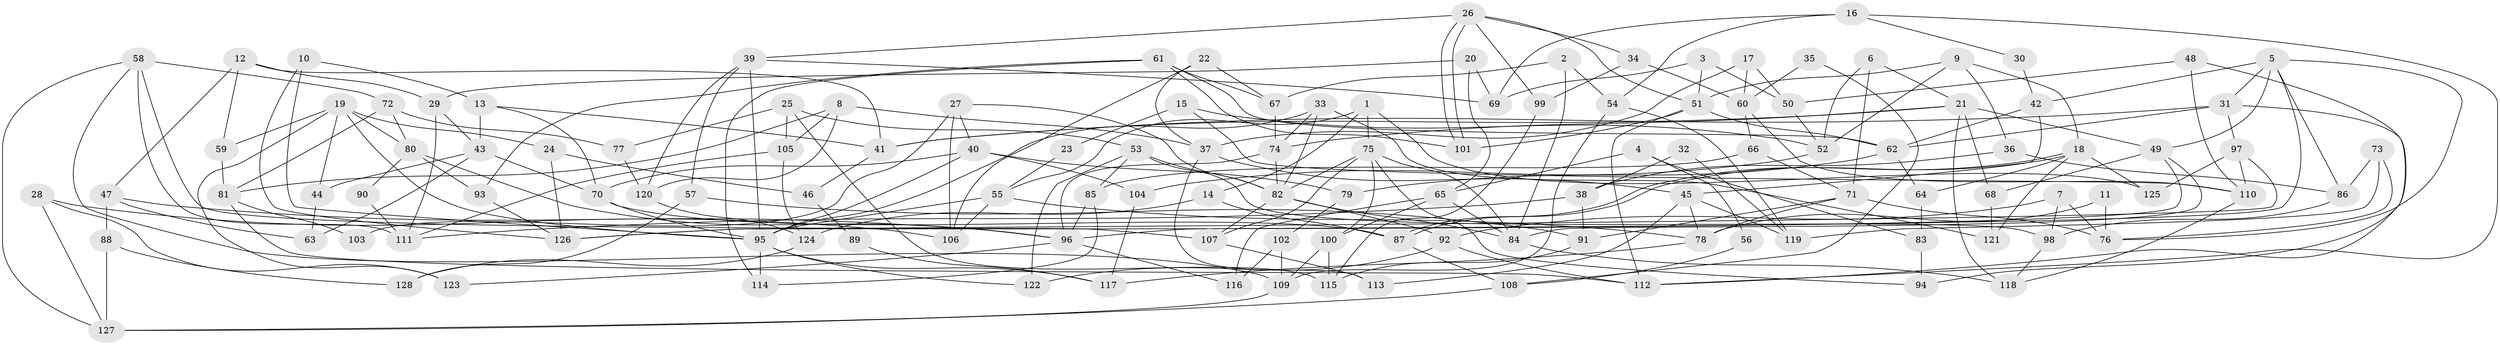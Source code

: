 // coarse degree distribution, {2: 0.0196078431372549, 5: 0.19607843137254902, 4: 0.19607843137254902, 3: 0.17647058823529413, 8: 0.0784313725490196, 6: 0.17647058823529413, 7: 0.058823529411764705, 11: 0.0784313725490196, 10: 0.0196078431372549}
// Generated by graph-tools (version 1.1) at 2025/53/03/04/25 21:53:31]
// undirected, 128 vertices, 256 edges
graph export_dot {
graph [start="1"]
  node [color=gray90,style=filled];
  1;
  2;
  3;
  4;
  5;
  6;
  7;
  8;
  9;
  10;
  11;
  12;
  13;
  14;
  15;
  16;
  17;
  18;
  19;
  20;
  21;
  22;
  23;
  24;
  25;
  26;
  27;
  28;
  29;
  30;
  31;
  32;
  33;
  34;
  35;
  36;
  37;
  38;
  39;
  40;
  41;
  42;
  43;
  44;
  45;
  46;
  47;
  48;
  49;
  50;
  51;
  52;
  53;
  54;
  55;
  56;
  57;
  58;
  59;
  60;
  61;
  62;
  63;
  64;
  65;
  66;
  67;
  68;
  69;
  70;
  71;
  72;
  73;
  74;
  75;
  76;
  77;
  78;
  79;
  80;
  81;
  82;
  83;
  84;
  85;
  86;
  87;
  88;
  89;
  90;
  91;
  92;
  93;
  94;
  95;
  96;
  97;
  98;
  99;
  100;
  101;
  102;
  103;
  104;
  105;
  106;
  107;
  108;
  109;
  110;
  111;
  112;
  113;
  114;
  115;
  116;
  117;
  118;
  119;
  120;
  121;
  122;
  123;
  124;
  125;
  126;
  127;
  128;
  1 -- 55;
  1 -- 125;
  1 -- 14;
  1 -- 75;
  2 -- 54;
  2 -- 67;
  2 -- 84;
  3 -- 50;
  3 -- 51;
  3 -- 69;
  4 -- 83;
  4 -- 65;
  4 -- 56;
  5 -- 96;
  5 -- 49;
  5 -- 31;
  5 -- 42;
  5 -- 76;
  5 -- 86;
  6 -- 71;
  6 -- 21;
  6 -- 52;
  7 -- 76;
  7 -- 92;
  7 -- 98;
  8 -- 105;
  8 -- 81;
  8 -- 37;
  8 -- 120;
  9 -- 51;
  9 -- 18;
  9 -- 36;
  9 -- 52;
  10 -- 126;
  10 -- 95;
  10 -- 13;
  11 -- 78;
  11 -- 76;
  12 -- 29;
  12 -- 41;
  12 -- 47;
  12 -- 59;
  13 -- 43;
  13 -- 41;
  13 -- 70;
  14 -- 87;
  14 -- 124;
  15 -- 52;
  15 -- 110;
  15 -- 23;
  16 -- 69;
  16 -- 54;
  16 -- 30;
  16 -- 112;
  17 -- 60;
  17 -- 37;
  17 -- 50;
  18 -- 121;
  18 -- 87;
  18 -- 87;
  18 -- 64;
  18 -- 125;
  19 -- 95;
  19 -- 80;
  19 -- 24;
  19 -- 44;
  19 -- 59;
  19 -- 123;
  20 -- 69;
  20 -- 29;
  20 -- 65;
  21 -- 41;
  21 -- 74;
  21 -- 49;
  21 -- 68;
  21 -- 118;
  22 -- 37;
  22 -- 106;
  22 -- 67;
  23 -- 55;
  24 -- 126;
  24 -- 46;
  25 -- 77;
  25 -- 53;
  25 -- 105;
  25 -- 115;
  26 -- 101;
  26 -- 101;
  26 -- 99;
  26 -- 34;
  26 -- 39;
  26 -- 51;
  27 -- 82;
  27 -- 40;
  27 -- 103;
  27 -- 106;
  28 -- 123;
  28 -- 127;
  28 -- 106;
  29 -- 43;
  29 -- 111;
  30 -- 42;
  31 -- 62;
  31 -- 41;
  31 -- 94;
  31 -- 97;
  32 -- 38;
  32 -- 119;
  33 -- 74;
  33 -- 95;
  33 -- 82;
  33 -- 121;
  34 -- 60;
  34 -- 99;
  35 -- 108;
  35 -- 60;
  36 -- 86;
  36 -- 38;
  37 -- 113;
  37 -- 45;
  38 -- 91;
  38 -- 111;
  39 -- 95;
  39 -- 57;
  39 -- 69;
  39 -- 120;
  40 -- 79;
  40 -- 104;
  40 -- 70;
  40 -- 95;
  41 -- 46;
  42 -- 62;
  42 -- 45;
  43 -- 63;
  43 -- 70;
  43 -- 44;
  44 -- 63;
  45 -- 78;
  45 -- 113;
  45 -- 119;
  46 -- 89;
  47 -- 96;
  47 -- 63;
  47 -- 88;
  48 -- 112;
  48 -- 50;
  48 -- 110;
  49 -- 84;
  49 -- 68;
  49 -- 126;
  50 -- 52;
  51 -- 112;
  51 -- 62;
  51 -- 101;
  52 -- 104;
  53 -- 82;
  53 -- 98;
  53 -- 85;
  53 -- 122;
  54 -- 119;
  54 -- 109;
  55 -- 106;
  55 -- 95;
  55 -- 78;
  56 -- 108;
  57 -- 128;
  57 -- 91;
  58 -- 111;
  58 -- 107;
  58 -- 72;
  58 -- 109;
  58 -- 127;
  59 -- 81;
  60 -- 110;
  60 -- 66;
  61 -- 101;
  61 -- 114;
  61 -- 62;
  61 -- 67;
  61 -- 93;
  62 -- 64;
  62 -- 79;
  64 -- 83;
  65 -- 84;
  65 -- 100;
  65 -- 116;
  66 -- 85;
  66 -- 71;
  67 -- 74;
  68 -- 121;
  70 -- 87;
  70 -- 95;
  71 -- 78;
  71 -- 91;
  71 -- 76;
  72 -- 81;
  72 -- 77;
  72 -- 80;
  73 -- 86;
  73 -- 76;
  73 -- 119;
  74 -- 82;
  74 -- 96;
  75 -- 84;
  75 -- 82;
  75 -- 94;
  75 -- 100;
  75 -- 107;
  77 -- 120;
  78 -- 117;
  79 -- 102;
  80 -- 93;
  80 -- 90;
  80 -- 96;
  81 -- 112;
  81 -- 103;
  82 -- 84;
  82 -- 92;
  82 -- 107;
  83 -- 94;
  84 -- 118;
  85 -- 96;
  85 -- 114;
  86 -- 98;
  87 -- 108;
  88 -- 127;
  88 -- 128;
  89 -- 117;
  90 -- 111;
  91 -- 115;
  92 -- 122;
  92 -- 112;
  93 -- 126;
  95 -- 114;
  95 -- 117;
  95 -- 122;
  96 -- 116;
  96 -- 123;
  97 -- 110;
  97 -- 125;
  97 -- 126;
  98 -- 118;
  99 -- 115;
  100 -- 109;
  100 -- 115;
  102 -- 109;
  102 -- 116;
  104 -- 117;
  105 -- 124;
  105 -- 111;
  107 -- 113;
  108 -- 127;
  109 -- 127;
  110 -- 118;
  120 -- 124;
  124 -- 128;
}
